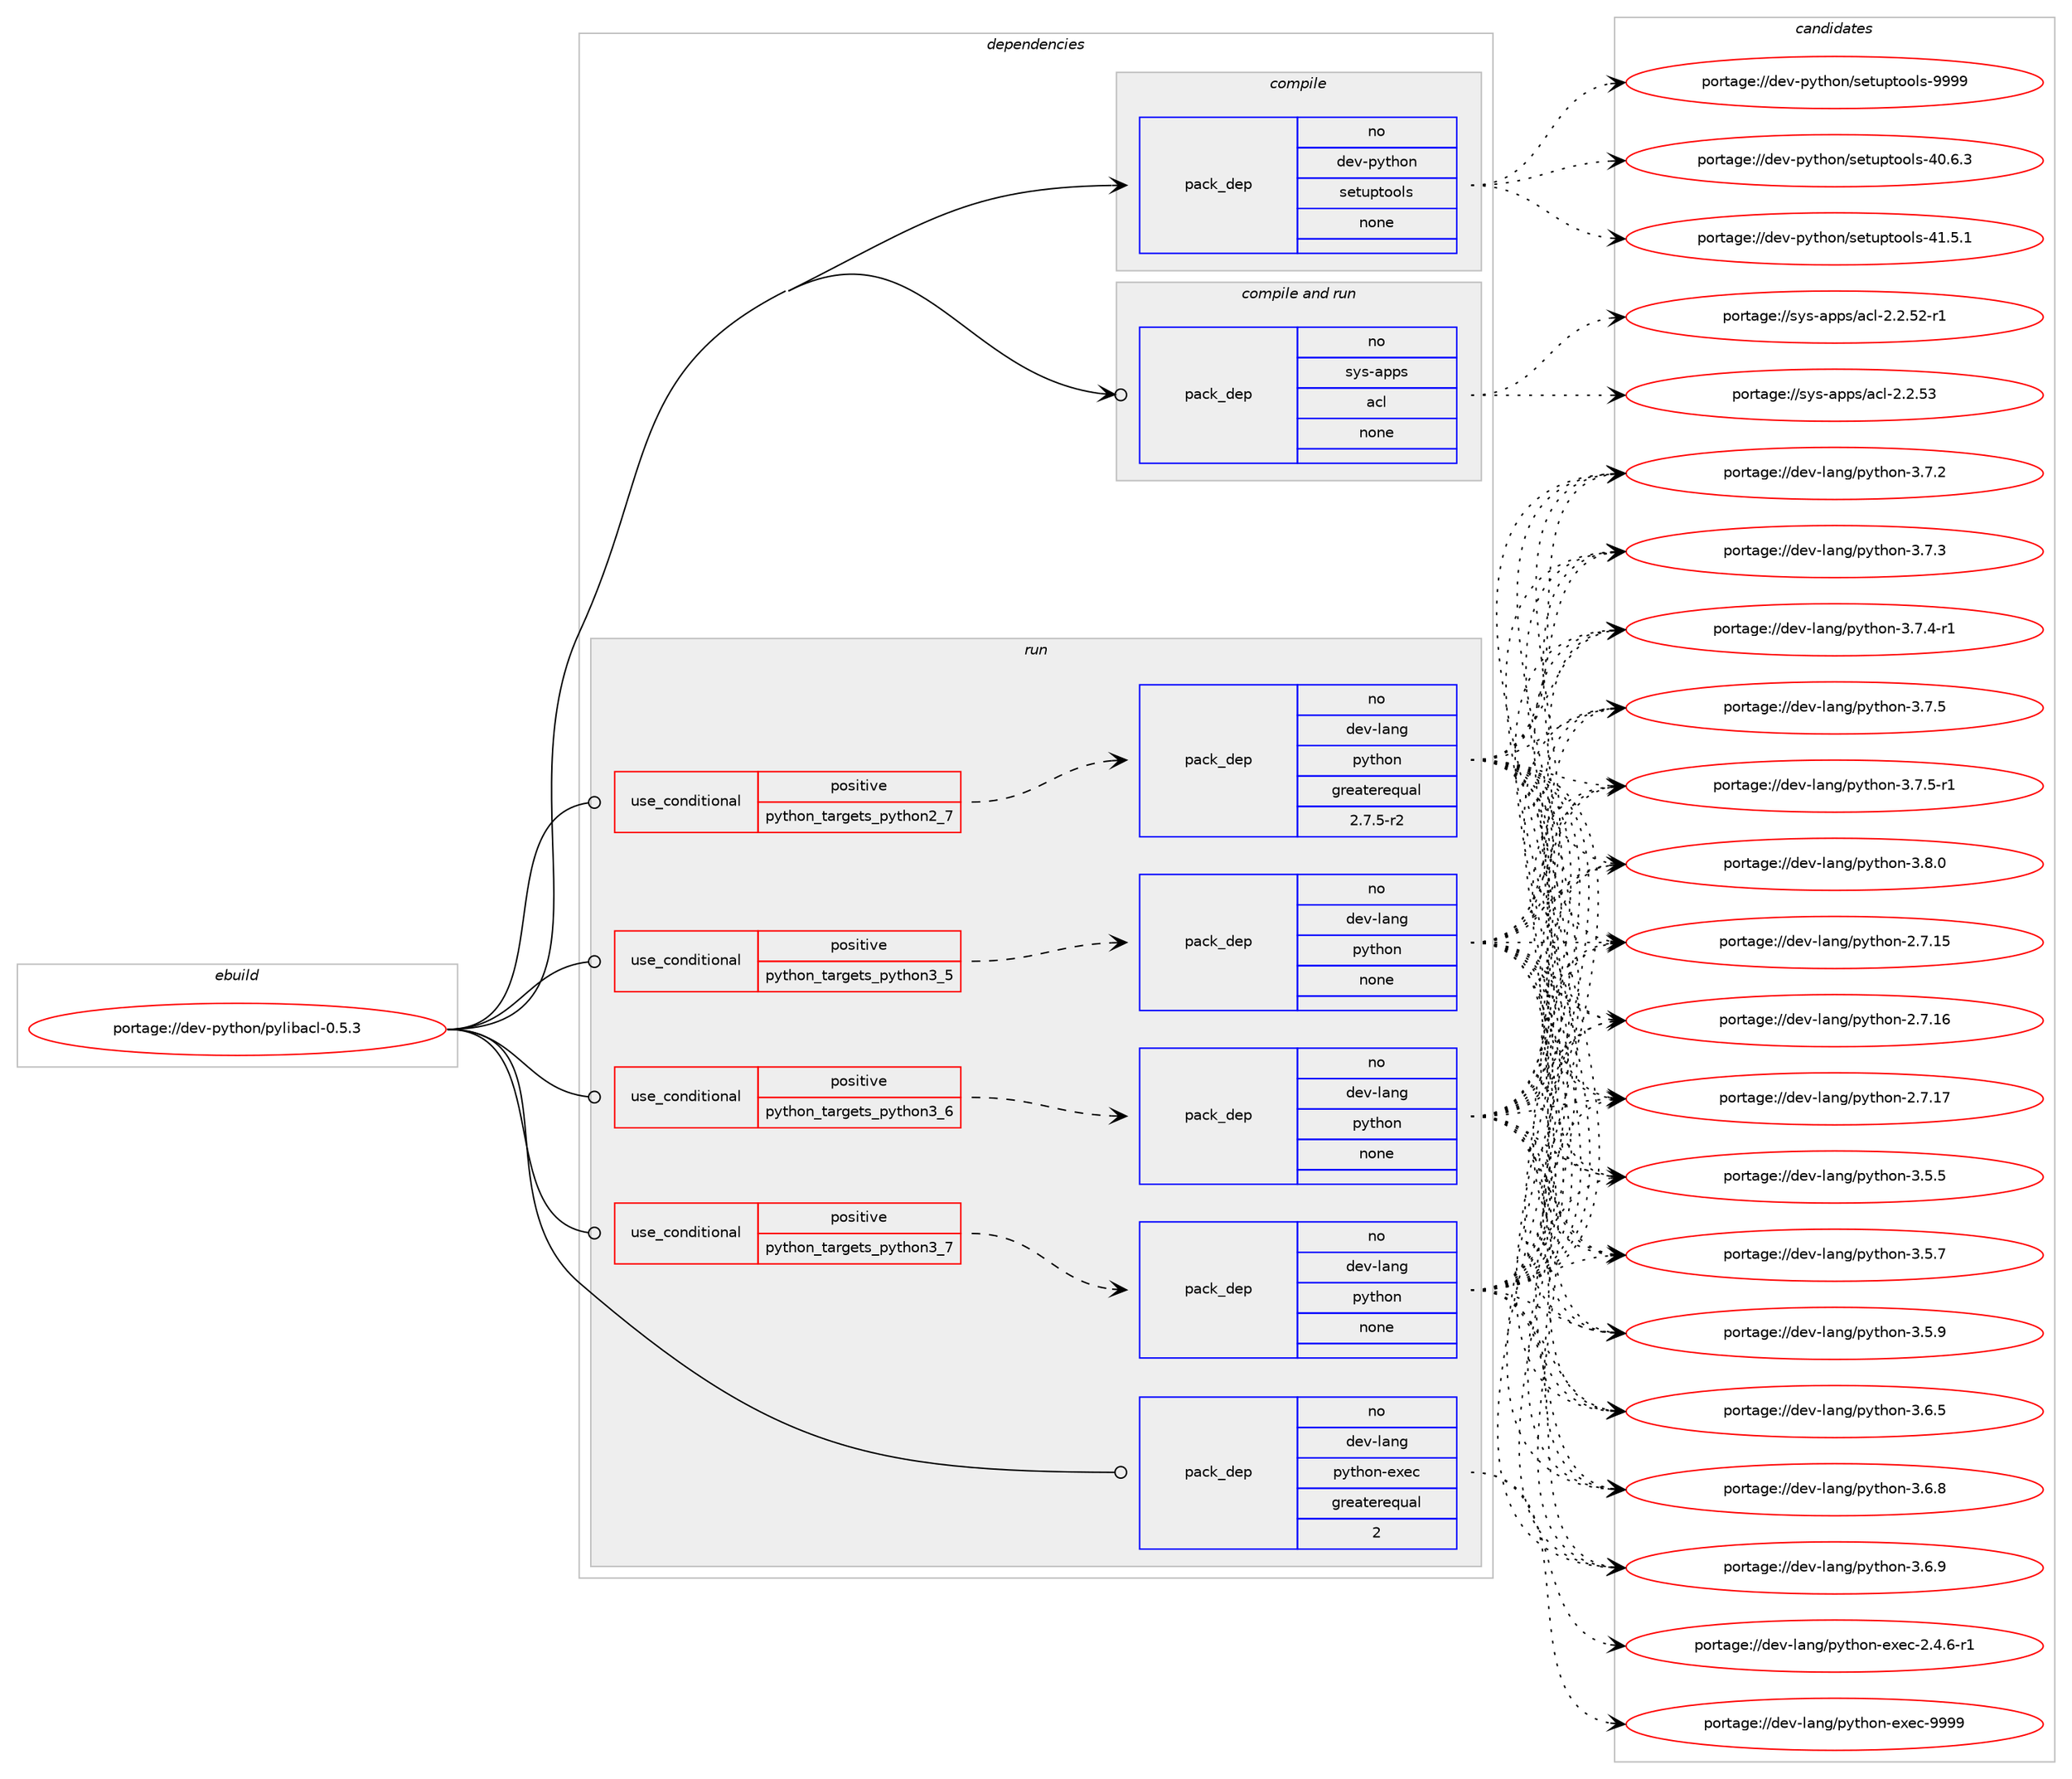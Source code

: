 digraph prolog {

# *************
# Graph options
# *************

newrank=true;
concentrate=true;
compound=true;
graph [rankdir=LR,fontname=Helvetica,fontsize=10,ranksep=1.5];#, ranksep=2.5, nodesep=0.2];
edge  [arrowhead=vee];
node  [fontname=Helvetica,fontsize=10];

# **********
# The ebuild
# **********

subgraph cluster_leftcol {
color=gray;
rank=same;
label=<<i>ebuild</i>>;
id [label="portage://dev-python/pylibacl-0.5.3", color=red, width=4, href="../dev-python/pylibacl-0.5.3.svg"];
}

# ****************
# The dependencies
# ****************

subgraph cluster_midcol {
color=gray;
label=<<i>dependencies</i>>;
subgraph cluster_compile {
fillcolor="#eeeeee";
style=filled;
label=<<i>compile</i>>;
subgraph pack122876 {
dependency161703 [label=<<TABLE BORDER="0" CELLBORDER="1" CELLSPACING="0" CELLPADDING="4" WIDTH="220"><TR><TD ROWSPAN="6" CELLPADDING="30">pack_dep</TD></TR><TR><TD WIDTH="110">no</TD></TR><TR><TD>dev-python</TD></TR><TR><TD>setuptools</TD></TR><TR><TD>none</TD></TR><TR><TD></TD></TR></TABLE>>, shape=none, color=blue];
}
id:e -> dependency161703:w [weight=20,style="solid",arrowhead="vee"];
}
subgraph cluster_compileandrun {
fillcolor="#eeeeee";
style=filled;
label=<<i>compile and run</i>>;
subgraph pack122877 {
dependency161704 [label=<<TABLE BORDER="0" CELLBORDER="1" CELLSPACING="0" CELLPADDING="4" WIDTH="220"><TR><TD ROWSPAN="6" CELLPADDING="30">pack_dep</TD></TR><TR><TD WIDTH="110">no</TD></TR><TR><TD>sys-apps</TD></TR><TR><TD>acl</TD></TR><TR><TD>none</TD></TR><TR><TD></TD></TR></TABLE>>, shape=none, color=blue];
}
id:e -> dependency161704:w [weight=20,style="solid",arrowhead="odotvee"];
}
subgraph cluster_run {
fillcolor="#eeeeee";
style=filled;
label=<<i>run</i>>;
subgraph cond35459 {
dependency161705 [label=<<TABLE BORDER="0" CELLBORDER="1" CELLSPACING="0" CELLPADDING="4"><TR><TD ROWSPAN="3" CELLPADDING="10">use_conditional</TD></TR><TR><TD>positive</TD></TR><TR><TD>python_targets_python2_7</TD></TR></TABLE>>, shape=none, color=red];
subgraph pack122878 {
dependency161706 [label=<<TABLE BORDER="0" CELLBORDER="1" CELLSPACING="0" CELLPADDING="4" WIDTH="220"><TR><TD ROWSPAN="6" CELLPADDING="30">pack_dep</TD></TR><TR><TD WIDTH="110">no</TD></TR><TR><TD>dev-lang</TD></TR><TR><TD>python</TD></TR><TR><TD>greaterequal</TD></TR><TR><TD>2.7.5-r2</TD></TR></TABLE>>, shape=none, color=blue];
}
dependency161705:e -> dependency161706:w [weight=20,style="dashed",arrowhead="vee"];
}
id:e -> dependency161705:w [weight=20,style="solid",arrowhead="odot"];
subgraph cond35460 {
dependency161707 [label=<<TABLE BORDER="0" CELLBORDER="1" CELLSPACING="0" CELLPADDING="4"><TR><TD ROWSPAN="3" CELLPADDING="10">use_conditional</TD></TR><TR><TD>positive</TD></TR><TR><TD>python_targets_python3_5</TD></TR></TABLE>>, shape=none, color=red];
subgraph pack122879 {
dependency161708 [label=<<TABLE BORDER="0" CELLBORDER="1" CELLSPACING="0" CELLPADDING="4" WIDTH="220"><TR><TD ROWSPAN="6" CELLPADDING="30">pack_dep</TD></TR><TR><TD WIDTH="110">no</TD></TR><TR><TD>dev-lang</TD></TR><TR><TD>python</TD></TR><TR><TD>none</TD></TR><TR><TD></TD></TR></TABLE>>, shape=none, color=blue];
}
dependency161707:e -> dependency161708:w [weight=20,style="dashed",arrowhead="vee"];
}
id:e -> dependency161707:w [weight=20,style="solid",arrowhead="odot"];
subgraph cond35461 {
dependency161709 [label=<<TABLE BORDER="0" CELLBORDER="1" CELLSPACING="0" CELLPADDING="4"><TR><TD ROWSPAN="3" CELLPADDING="10">use_conditional</TD></TR><TR><TD>positive</TD></TR><TR><TD>python_targets_python3_6</TD></TR></TABLE>>, shape=none, color=red];
subgraph pack122880 {
dependency161710 [label=<<TABLE BORDER="0" CELLBORDER="1" CELLSPACING="0" CELLPADDING="4" WIDTH="220"><TR><TD ROWSPAN="6" CELLPADDING="30">pack_dep</TD></TR><TR><TD WIDTH="110">no</TD></TR><TR><TD>dev-lang</TD></TR><TR><TD>python</TD></TR><TR><TD>none</TD></TR><TR><TD></TD></TR></TABLE>>, shape=none, color=blue];
}
dependency161709:e -> dependency161710:w [weight=20,style="dashed",arrowhead="vee"];
}
id:e -> dependency161709:w [weight=20,style="solid",arrowhead="odot"];
subgraph cond35462 {
dependency161711 [label=<<TABLE BORDER="0" CELLBORDER="1" CELLSPACING="0" CELLPADDING="4"><TR><TD ROWSPAN="3" CELLPADDING="10">use_conditional</TD></TR><TR><TD>positive</TD></TR><TR><TD>python_targets_python3_7</TD></TR></TABLE>>, shape=none, color=red];
subgraph pack122881 {
dependency161712 [label=<<TABLE BORDER="0" CELLBORDER="1" CELLSPACING="0" CELLPADDING="4" WIDTH="220"><TR><TD ROWSPAN="6" CELLPADDING="30">pack_dep</TD></TR><TR><TD WIDTH="110">no</TD></TR><TR><TD>dev-lang</TD></TR><TR><TD>python</TD></TR><TR><TD>none</TD></TR><TR><TD></TD></TR></TABLE>>, shape=none, color=blue];
}
dependency161711:e -> dependency161712:w [weight=20,style="dashed",arrowhead="vee"];
}
id:e -> dependency161711:w [weight=20,style="solid",arrowhead="odot"];
subgraph pack122882 {
dependency161713 [label=<<TABLE BORDER="0" CELLBORDER="1" CELLSPACING="0" CELLPADDING="4" WIDTH="220"><TR><TD ROWSPAN="6" CELLPADDING="30">pack_dep</TD></TR><TR><TD WIDTH="110">no</TD></TR><TR><TD>dev-lang</TD></TR><TR><TD>python-exec</TD></TR><TR><TD>greaterequal</TD></TR><TR><TD>2</TD></TR></TABLE>>, shape=none, color=blue];
}
id:e -> dependency161713:w [weight=20,style="solid",arrowhead="odot"];
}
}

# **************
# The candidates
# **************

subgraph cluster_choices {
rank=same;
color=gray;
label=<<i>candidates</i>>;

subgraph choice122876 {
color=black;
nodesep=1;
choiceportage100101118451121211161041111104711510111611711211611111110811545524846544651 [label="portage://dev-python/setuptools-40.6.3", color=red, width=4,href="../dev-python/setuptools-40.6.3.svg"];
choiceportage100101118451121211161041111104711510111611711211611111110811545524946534649 [label="portage://dev-python/setuptools-41.5.1", color=red, width=4,href="../dev-python/setuptools-41.5.1.svg"];
choiceportage10010111845112121116104111110471151011161171121161111111081154557575757 [label="portage://dev-python/setuptools-9999", color=red, width=4,href="../dev-python/setuptools-9999.svg"];
dependency161703:e -> choiceportage100101118451121211161041111104711510111611711211611111110811545524846544651:w [style=dotted,weight="100"];
dependency161703:e -> choiceportage100101118451121211161041111104711510111611711211611111110811545524946534649:w [style=dotted,weight="100"];
dependency161703:e -> choiceportage10010111845112121116104111110471151011161171121161111111081154557575757:w [style=dotted,weight="100"];
}
subgraph choice122877 {
color=black;
nodesep=1;
choiceportage1151211154597112112115479799108455046504653504511449 [label="portage://sys-apps/acl-2.2.52-r1", color=red, width=4,href="../sys-apps/acl-2.2.52-r1.svg"];
choiceportage115121115459711211211547979910845504650465351 [label="portage://sys-apps/acl-2.2.53", color=red, width=4,href="../sys-apps/acl-2.2.53.svg"];
dependency161704:e -> choiceportage1151211154597112112115479799108455046504653504511449:w [style=dotted,weight="100"];
dependency161704:e -> choiceportage115121115459711211211547979910845504650465351:w [style=dotted,weight="100"];
}
subgraph choice122878 {
color=black;
nodesep=1;
choiceportage10010111845108971101034711212111610411111045504655464953 [label="portage://dev-lang/python-2.7.15", color=red, width=4,href="../dev-lang/python-2.7.15.svg"];
choiceportage10010111845108971101034711212111610411111045504655464954 [label="portage://dev-lang/python-2.7.16", color=red, width=4,href="../dev-lang/python-2.7.16.svg"];
choiceportage10010111845108971101034711212111610411111045504655464955 [label="portage://dev-lang/python-2.7.17", color=red, width=4,href="../dev-lang/python-2.7.17.svg"];
choiceportage100101118451089711010347112121116104111110455146534653 [label="portage://dev-lang/python-3.5.5", color=red, width=4,href="../dev-lang/python-3.5.5.svg"];
choiceportage100101118451089711010347112121116104111110455146534655 [label="portage://dev-lang/python-3.5.7", color=red, width=4,href="../dev-lang/python-3.5.7.svg"];
choiceportage100101118451089711010347112121116104111110455146534657 [label="portage://dev-lang/python-3.5.9", color=red, width=4,href="../dev-lang/python-3.5.9.svg"];
choiceportage100101118451089711010347112121116104111110455146544653 [label="portage://dev-lang/python-3.6.5", color=red, width=4,href="../dev-lang/python-3.6.5.svg"];
choiceportage100101118451089711010347112121116104111110455146544656 [label="portage://dev-lang/python-3.6.8", color=red, width=4,href="../dev-lang/python-3.6.8.svg"];
choiceportage100101118451089711010347112121116104111110455146544657 [label="portage://dev-lang/python-3.6.9", color=red, width=4,href="../dev-lang/python-3.6.9.svg"];
choiceportage100101118451089711010347112121116104111110455146554650 [label="portage://dev-lang/python-3.7.2", color=red, width=4,href="../dev-lang/python-3.7.2.svg"];
choiceportage100101118451089711010347112121116104111110455146554651 [label="portage://dev-lang/python-3.7.3", color=red, width=4,href="../dev-lang/python-3.7.3.svg"];
choiceportage1001011184510897110103471121211161041111104551465546524511449 [label="portage://dev-lang/python-3.7.4-r1", color=red, width=4,href="../dev-lang/python-3.7.4-r1.svg"];
choiceportage100101118451089711010347112121116104111110455146554653 [label="portage://dev-lang/python-3.7.5", color=red, width=4,href="../dev-lang/python-3.7.5.svg"];
choiceportage1001011184510897110103471121211161041111104551465546534511449 [label="portage://dev-lang/python-3.7.5-r1", color=red, width=4,href="../dev-lang/python-3.7.5-r1.svg"];
choiceportage100101118451089711010347112121116104111110455146564648 [label="portage://dev-lang/python-3.8.0", color=red, width=4,href="../dev-lang/python-3.8.0.svg"];
dependency161706:e -> choiceportage10010111845108971101034711212111610411111045504655464953:w [style=dotted,weight="100"];
dependency161706:e -> choiceportage10010111845108971101034711212111610411111045504655464954:w [style=dotted,weight="100"];
dependency161706:e -> choiceportage10010111845108971101034711212111610411111045504655464955:w [style=dotted,weight="100"];
dependency161706:e -> choiceportage100101118451089711010347112121116104111110455146534653:w [style=dotted,weight="100"];
dependency161706:e -> choiceportage100101118451089711010347112121116104111110455146534655:w [style=dotted,weight="100"];
dependency161706:e -> choiceportage100101118451089711010347112121116104111110455146534657:w [style=dotted,weight="100"];
dependency161706:e -> choiceportage100101118451089711010347112121116104111110455146544653:w [style=dotted,weight="100"];
dependency161706:e -> choiceportage100101118451089711010347112121116104111110455146544656:w [style=dotted,weight="100"];
dependency161706:e -> choiceportage100101118451089711010347112121116104111110455146544657:w [style=dotted,weight="100"];
dependency161706:e -> choiceportage100101118451089711010347112121116104111110455146554650:w [style=dotted,weight="100"];
dependency161706:e -> choiceportage100101118451089711010347112121116104111110455146554651:w [style=dotted,weight="100"];
dependency161706:e -> choiceportage1001011184510897110103471121211161041111104551465546524511449:w [style=dotted,weight="100"];
dependency161706:e -> choiceportage100101118451089711010347112121116104111110455146554653:w [style=dotted,weight="100"];
dependency161706:e -> choiceportage1001011184510897110103471121211161041111104551465546534511449:w [style=dotted,weight="100"];
dependency161706:e -> choiceportage100101118451089711010347112121116104111110455146564648:w [style=dotted,weight="100"];
}
subgraph choice122879 {
color=black;
nodesep=1;
choiceportage10010111845108971101034711212111610411111045504655464953 [label="portage://dev-lang/python-2.7.15", color=red, width=4,href="../dev-lang/python-2.7.15.svg"];
choiceportage10010111845108971101034711212111610411111045504655464954 [label="portage://dev-lang/python-2.7.16", color=red, width=4,href="../dev-lang/python-2.7.16.svg"];
choiceportage10010111845108971101034711212111610411111045504655464955 [label="portage://dev-lang/python-2.7.17", color=red, width=4,href="../dev-lang/python-2.7.17.svg"];
choiceportage100101118451089711010347112121116104111110455146534653 [label="portage://dev-lang/python-3.5.5", color=red, width=4,href="../dev-lang/python-3.5.5.svg"];
choiceportage100101118451089711010347112121116104111110455146534655 [label="portage://dev-lang/python-3.5.7", color=red, width=4,href="../dev-lang/python-3.5.7.svg"];
choiceportage100101118451089711010347112121116104111110455146534657 [label="portage://dev-lang/python-3.5.9", color=red, width=4,href="../dev-lang/python-3.5.9.svg"];
choiceportage100101118451089711010347112121116104111110455146544653 [label="portage://dev-lang/python-3.6.5", color=red, width=4,href="../dev-lang/python-3.6.5.svg"];
choiceportage100101118451089711010347112121116104111110455146544656 [label="portage://dev-lang/python-3.6.8", color=red, width=4,href="../dev-lang/python-3.6.8.svg"];
choiceportage100101118451089711010347112121116104111110455146544657 [label="portage://dev-lang/python-3.6.9", color=red, width=4,href="../dev-lang/python-3.6.9.svg"];
choiceportage100101118451089711010347112121116104111110455146554650 [label="portage://dev-lang/python-3.7.2", color=red, width=4,href="../dev-lang/python-3.7.2.svg"];
choiceportage100101118451089711010347112121116104111110455146554651 [label="portage://dev-lang/python-3.7.3", color=red, width=4,href="../dev-lang/python-3.7.3.svg"];
choiceportage1001011184510897110103471121211161041111104551465546524511449 [label="portage://dev-lang/python-3.7.4-r1", color=red, width=4,href="../dev-lang/python-3.7.4-r1.svg"];
choiceportage100101118451089711010347112121116104111110455146554653 [label="portage://dev-lang/python-3.7.5", color=red, width=4,href="../dev-lang/python-3.7.5.svg"];
choiceportage1001011184510897110103471121211161041111104551465546534511449 [label="portage://dev-lang/python-3.7.5-r1", color=red, width=4,href="../dev-lang/python-3.7.5-r1.svg"];
choiceportage100101118451089711010347112121116104111110455146564648 [label="portage://dev-lang/python-3.8.0", color=red, width=4,href="../dev-lang/python-3.8.0.svg"];
dependency161708:e -> choiceportage10010111845108971101034711212111610411111045504655464953:w [style=dotted,weight="100"];
dependency161708:e -> choiceportage10010111845108971101034711212111610411111045504655464954:w [style=dotted,weight="100"];
dependency161708:e -> choiceportage10010111845108971101034711212111610411111045504655464955:w [style=dotted,weight="100"];
dependency161708:e -> choiceportage100101118451089711010347112121116104111110455146534653:w [style=dotted,weight="100"];
dependency161708:e -> choiceportage100101118451089711010347112121116104111110455146534655:w [style=dotted,weight="100"];
dependency161708:e -> choiceportage100101118451089711010347112121116104111110455146534657:w [style=dotted,weight="100"];
dependency161708:e -> choiceportage100101118451089711010347112121116104111110455146544653:w [style=dotted,weight="100"];
dependency161708:e -> choiceportage100101118451089711010347112121116104111110455146544656:w [style=dotted,weight="100"];
dependency161708:e -> choiceportage100101118451089711010347112121116104111110455146544657:w [style=dotted,weight="100"];
dependency161708:e -> choiceportage100101118451089711010347112121116104111110455146554650:w [style=dotted,weight="100"];
dependency161708:e -> choiceportage100101118451089711010347112121116104111110455146554651:w [style=dotted,weight="100"];
dependency161708:e -> choiceportage1001011184510897110103471121211161041111104551465546524511449:w [style=dotted,weight="100"];
dependency161708:e -> choiceportage100101118451089711010347112121116104111110455146554653:w [style=dotted,weight="100"];
dependency161708:e -> choiceportage1001011184510897110103471121211161041111104551465546534511449:w [style=dotted,weight="100"];
dependency161708:e -> choiceportage100101118451089711010347112121116104111110455146564648:w [style=dotted,weight="100"];
}
subgraph choice122880 {
color=black;
nodesep=1;
choiceportage10010111845108971101034711212111610411111045504655464953 [label="portage://dev-lang/python-2.7.15", color=red, width=4,href="../dev-lang/python-2.7.15.svg"];
choiceportage10010111845108971101034711212111610411111045504655464954 [label="portage://dev-lang/python-2.7.16", color=red, width=4,href="../dev-lang/python-2.7.16.svg"];
choiceportage10010111845108971101034711212111610411111045504655464955 [label="portage://dev-lang/python-2.7.17", color=red, width=4,href="../dev-lang/python-2.7.17.svg"];
choiceportage100101118451089711010347112121116104111110455146534653 [label="portage://dev-lang/python-3.5.5", color=red, width=4,href="../dev-lang/python-3.5.5.svg"];
choiceportage100101118451089711010347112121116104111110455146534655 [label="portage://dev-lang/python-3.5.7", color=red, width=4,href="../dev-lang/python-3.5.7.svg"];
choiceportage100101118451089711010347112121116104111110455146534657 [label="portage://dev-lang/python-3.5.9", color=red, width=4,href="../dev-lang/python-3.5.9.svg"];
choiceportage100101118451089711010347112121116104111110455146544653 [label="portage://dev-lang/python-3.6.5", color=red, width=4,href="../dev-lang/python-3.6.5.svg"];
choiceportage100101118451089711010347112121116104111110455146544656 [label="portage://dev-lang/python-3.6.8", color=red, width=4,href="../dev-lang/python-3.6.8.svg"];
choiceportage100101118451089711010347112121116104111110455146544657 [label="portage://dev-lang/python-3.6.9", color=red, width=4,href="../dev-lang/python-3.6.9.svg"];
choiceportage100101118451089711010347112121116104111110455146554650 [label="portage://dev-lang/python-3.7.2", color=red, width=4,href="../dev-lang/python-3.7.2.svg"];
choiceportage100101118451089711010347112121116104111110455146554651 [label="portage://dev-lang/python-3.7.3", color=red, width=4,href="../dev-lang/python-3.7.3.svg"];
choiceportage1001011184510897110103471121211161041111104551465546524511449 [label="portage://dev-lang/python-3.7.4-r1", color=red, width=4,href="../dev-lang/python-3.7.4-r1.svg"];
choiceportage100101118451089711010347112121116104111110455146554653 [label="portage://dev-lang/python-3.7.5", color=red, width=4,href="../dev-lang/python-3.7.5.svg"];
choiceportage1001011184510897110103471121211161041111104551465546534511449 [label="portage://dev-lang/python-3.7.5-r1", color=red, width=4,href="../dev-lang/python-3.7.5-r1.svg"];
choiceportage100101118451089711010347112121116104111110455146564648 [label="portage://dev-lang/python-3.8.0", color=red, width=4,href="../dev-lang/python-3.8.0.svg"];
dependency161710:e -> choiceportage10010111845108971101034711212111610411111045504655464953:w [style=dotted,weight="100"];
dependency161710:e -> choiceportage10010111845108971101034711212111610411111045504655464954:w [style=dotted,weight="100"];
dependency161710:e -> choiceportage10010111845108971101034711212111610411111045504655464955:w [style=dotted,weight="100"];
dependency161710:e -> choiceportage100101118451089711010347112121116104111110455146534653:w [style=dotted,weight="100"];
dependency161710:e -> choiceportage100101118451089711010347112121116104111110455146534655:w [style=dotted,weight="100"];
dependency161710:e -> choiceportage100101118451089711010347112121116104111110455146534657:w [style=dotted,weight="100"];
dependency161710:e -> choiceportage100101118451089711010347112121116104111110455146544653:w [style=dotted,weight="100"];
dependency161710:e -> choiceportage100101118451089711010347112121116104111110455146544656:w [style=dotted,weight="100"];
dependency161710:e -> choiceportage100101118451089711010347112121116104111110455146544657:w [style=dotted,weight="100"];
dependency161710:e -> choiceportage100101118451089711010347112121116104111110455146554650:w [style=dotted,weight="100"];
dependency161710:e -> choiceportage100101118451089711010347112121116104111110455146554651:w [style=dotted,weight="100"];
dependency161710:e -> choiceportage1001011184510897110103471121211161041111104551465546524511449:w [style=dotted,weight="100"];
dependency161710:e -> choiceportage100101118451089711010347112121116104111110455146554653:w [style=dotted,weight="100"];
dependency161710:e -> choiceportage1001011184510897110103471121211161041111104551465546534511449:w [style=dotted,weight="100"];
dependency161710:e -> choiceportage100101118451089711010347112121116104111110455146564648:w [style=dotted,weight="100"];
}
subgraph choice122881 {
color=black;
nodesep=1;
choiceportage10010111845108971101034711212111610411111045504655464953 [label="portage://dev-lang/python-2.7.15", color=red, width=4,href="../dev-lang/python-2.7.15.svg"];
choiceportage10010111845108971101034711212111610411111045504655464954 [label="portage://dev-lang/python-2.7.16", color=red, width=4,href="../dev-lang/python-2.7.16.svg"];
choiceportage10010111845108971101034711212111610411111045504655464955 [label="portage://dev-lang/python-2.7.17", color=red, width=4,href="../dev-lang/python-2.7.17.svg"];
choiceportage100101118451089711010347112121116104111110455146534653 [label="portage://dev-lang/python-3.5.5", color=red, width=4,href="../dev-lang/python-3.5.5.svg"];
choiceportage100101118451089711010347112121116104111110455146534655 [label="portage://dev-lang/python-3.5.7", color=red, width=4,href="../dev-lang/python-3.5.7.svg"];
choiceportage100101118451089711010347112121116104111110455146534657 [label="portage://dev-lang/python-3.5.9", color=red, width=4,href="../dev-lang/python-3.5.9.svg"];
choiceportage100101118451089711010347112121116104111110455146544653 [label="portage://dev-lang/python-3.6.5", color=red, width=4,href="../dev-lang/python-3.6.5.svg"];
choiceportage100101118451089711010347112121116104111110455146544656 [label="portage://dev-lang/python-3.6.8", color=red, width=4,href="../dev-lang/python-3.6.8.svg"];
choiceportage100101118451089711010347112121116104111110455146544657 [label="portage://dev-lang/python-3.6.9", color=red, width=4,href="../dev-lang/python-3.6.9.svg"];
choiceportage100101118451089711010347112121116104111110455146554650 [label="portage://dev-lang/python-3.7.2", color=red, width=4,href="../dev-lang/python-3.7.2.svg"];
choiceportage100101118451089711010347112121116104111110455146554651 [label="portage://dev-lang/python-3.7.3", color=red, width=4,href="../dev-lang/python-3.7.3.svg"];
choiceportage1001011184510897110103471121211161041111104551465546524511449 [label="portage://dev-lang/python-3.7.4-r1", color=red, width=4,href="../dev-lang/python-3.7.4-r1.svg"];
choiceportage100101118451089711010347112121116104111110455146554653 [label="portage://dev-lang/python-3.7.5", color=red, width=4,href="../dev-lang/python-3.7.5.svg"];
choiceportage1001011184510897110103471121211161041111104551465546534511449 [label="portage://dev-lang/python-3.7.5-r1", color=red, width=4,href="../dev-lang/python-3.7.5-r1.svg"];
choiceportage100101118451089711010347112121116104111110455146564648 [label="portage://dev-lang/python-3.8.0", color=red, width=4,href="../dev-lang/python-3.8.0.svg"];
dependency161712:e -> choiceportage10010111845108971101034711212111610411111045504655464953:w [style=dotted,weight="100"];
dependency161712:e -> choiceportage10010111845108971101034711212111610411111045504655464954:w [style=dotted,weight="100"];
dependency161712:e -> choiceportage10010111845108971101034711212111610411111045504655464955:w [style=dotted,weight="100"];
dependency161712:e -> choiceportage100101118451089711010347112121116104111110455146534653:w [style=dotted,weight="100"];
dependency161712:e -> choiceportage100101118451089711010347112121116104111110455146534655:w [style=dotted,weight="100"];
dependency161712:e -> choiceportage100101118451089711010347112121116104111110455146534657:w [style=dotted,weight="100"];
dependency161712:e -> choiceportage100101118451089711010347112121116104111110455146544653:w [style=dotted,weight="100"];
dependency161712:e -> choiceportage100101118451089711010347112121116104111110455146544656:w [style=dotted,weight="100"];
dependency161712:e -> choiceportage100101118451089711010347112121116104111110455146544657:w [style=dotted,weight="100"];
dependency161712:e -> choiceportage100101118451089711010347112121116104111110455146554650:w [style=dotted,weight="100"];
dependency161712:e -> choiceportage100101118451089711010347112121116104111110455146554651:w [style=dotted,weight="100"];
dependency161712:e -> choiceportage1001011184510897110103471121211161041111104551465546524511449:w [style=dotted,weight="100"];
dependency161712:e -> choiceportage100101118451089711010347112121116104111110455146554653:w [style=dotted,weight="100"];
dependency161712:e -> choiceportage1001011184510897110103471121211161041111104551465546534511449:w [style=dotted,weight="100"];
dependency161712:e -> choiceportage100101118451089711010347112121116104111110455146564648:w [style=dotted,weight="100"];
}
subgraph choice122882 {
color=black;
nodesep=1;
choiceportage10010111845108971101034711212111610411111045101120101994550465246544511449 [label="portage://dev-lang/python-exec-2.4.6-r1", color=red, width=4,href="../dev-lang/python-exec-2.4.6-r1.svg"];
choiceportage10010111845108971101034711212111610411111045101120101994557575757 [label="portage://dev-lang/python-exec-9999", color=red, width=4,href="../dev-lang/python-exec-9999.svg"];
dependency161713:e -> choiceportage10010111845108971101034711212111610411111045101120101994550465246544511449:w [style=dotted,weight="100"];
dependency161713:e -> choiceportage10010111845108971101034711212111610411111045101120101994557575757:w [style=dotted,weight="100"];
}
}

}
